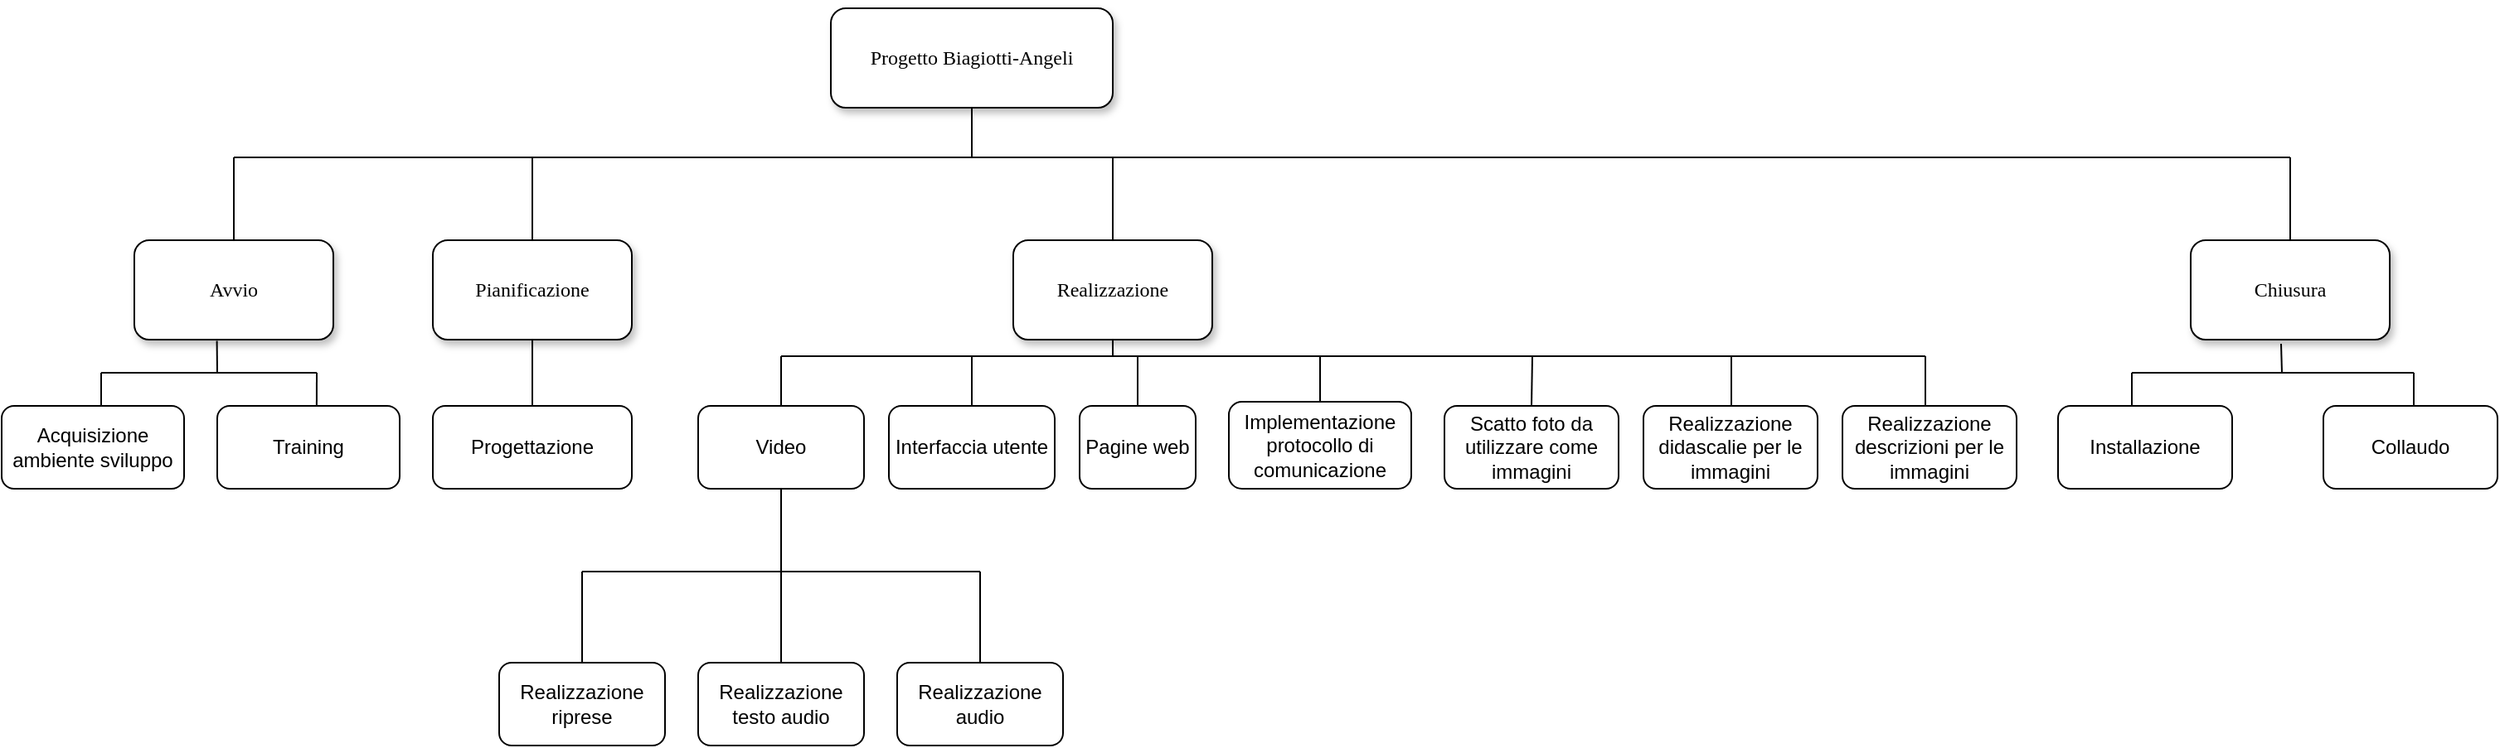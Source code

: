 <mxfile version="14.5.6" type="device"><diagram name="Page-1" id="10a91c8b-09ff-31b1-d368-03940ed4cc9e"><mxGraphModel dx="1968" dy="425" grid="1" gridSize="10" guides="1" tooltips="1" connect="1" arrows="1" fold="1" page="1" pageScale="1" pageWidth="1100" pageHeight="850" background="#ffffff" math="0" shadow="0"><root><mxCell id="0"/><mxCell id="1" parent="0"/><mxCell id="62893188c0fa7362-1" value="Progetto Biagiotti-Angeli" style="whiteSpace=wrap;html=1;rounded=1;shadow=1;labelBackgroundColor=none;strokeWidth=1;fontFamily=Verdana;fontSize=12;align=center;" parent="1" vertex="1"><mxGeometry x="370" y="30" width="170" height="60" as="geometry"/></mxCell><mxCell id="62893188c0fa7362-2" value="&lt;span&gt;Avvio&lt;/span&gt;" style="whiteSpace=wrap;html=1;rounded=1;shadow=1;labelBackgroundColor=none;strokeWidth=1;fontFamily=Verdana;fontSize=12;align=center;" parent="1" vertex="1"><mxGeometry x="-50" y="170" width="120" height="60" as="geometry"/></mxCell><mxCell id="62893188c0fa7362-9" value="&lt;span&gt;Realizzazione&lt;/span&gt;" style="whiteSpace=wrap;html=1;rounded=1;shadow=1;labelBackgroundColor=none;strokeWidth=1;fontFamily=Verdana;fontSize=12;align=center;" parent="1" vertex="1"><mxGeometry x="480" y="170" width="120" height="60" as="geometry"/></mxCell><mxCell id="62893188c0fa7362-12" value="&lt;span&gt;Pianificazione&lt;/span&gt;" style="whiteSpace=wrap;html=1;rounded=1;shadow=1;labelBackgroundColor=none;strokeWidth=1;fontFamily=Verdana;fontSize=12;align=center;" parent="1" vertex="1"><mxGeometry x="130" y="170" width="120" height="60" as="geometry"/></mxCell><mxCell id="cI-VMDlkCt1bXUR5sc1h-7" value="" style="endArrow=none;html=1;" parent="1" edge="1"><mxGeometry width="50" height="50" relative="1" as="geometry"><mxPoint x="10" y="120" as="sourcePoint"/><mxPoint x="1000" y="120" as="targetPoint"/></mxGeometry></mxCell><mxCell id="cI-VMDlkCt1bXUR5sc1h-8" value="Progettazione" style="rounded=1;whiteSpace=wrap;html=1;" parent="1" vertex="1"><mxGeometry x="130" y="270" width="120" height="50" as="geometry"/></mxCell><mxCell id="cI-VMDlkCt1bXUR5sc1h-12" value="" style="endArrow=none;html=1;entryX=0.5;entryY=1;entryDx=0;entryDy=0;" parent="1" target="62893188c0fa7362-1" edge="1"><mxGeometry width="50" height="50" relative="1" as="geometry"><mxPoint x="455" y="120" as="sourcePoint"/><mxPoint x="550" y="270" as="targetPoint"/></mxGeometry></mxCell><mxCell id="cI-VMDlkCt1bXUR5sc1h-13" value="" style="endArrow=none;html=1;exitX=0.5;exitY=0;exitDx=0;exitDy=0;" parent="1" source="62893188c0fa7362-2" edge="1"><mxGeometry width="50" height="50" relative="1" as="geometry"><mxPoint x="230" y="180" as="sourcePoint"/><mxPoint x="10" y="120" as="targetPoint"/></mxGeometry></mxCell><mxCell id="cI-VMDlkCt1bXUR5sc1h-14" value="" style="endArrow=none;html=1;exitX=0.5;exitY=0;exitDx=0;exitDy=0;" parent="1" source="62893188c0fa7362-12" edge="1"><mxGeometry width="50" height="50" relative="1" as="geometry"><mxPoint x="230" y="180" as="sourcePoint"/><mxPoint x="190" y="120" as="targetPoint"/></mxGeometry></mxCell><mxCell id="cI-VMDlkCt1bXUR5sc1h-15" value="" style="endArrow=none;html=1;exitX=0.5;exitY=0;exitDx=0;exitDy=0;" parent="1" source="62893188c0fa7362-9" edge="1"><mxGeometry width="50" height="50" relative="1" as="geometry"><mxPoint x="580" y="250" as="sourcePoint"/><mxPoint x="540" y="120" as="targetPoint"/></mxGeometry></mxCell><mxCell id="cI-VMDlkCt1bXUR5sc1h-17" value="Acquisizione ambiente sviluppo" style="rounded=1;whiteSpace=wrap;html=1;" parent="1" vertex="1"><mxGeometry x="-130" y="270" width="110" height="50" as="geometry"/></mxCell><mxCell id="cI-VMDlkCt1bXUR5sc1h-19" value="" style="endArrow=none;html=1;entryX=0.5;entryY=1;entryDx=0;entryDy=0;exitX=0.5;exitY=0;exitDx=0;exitDy=0;" parent="1" source="cI-VMDlkCt1bXUR5sc1h-8" target="62893188c0fa7362-12" edge="1"><mxGeometry width="50" height="50" relative="1" as="geometry"><mxPoint x="350" y="300" as="sourcePoint"/><mxPoint x="400" y="250" as="targetPoint"/></mxGeometry></mxCell><mxCell id="cI-VMDlkCt1bXUR5sc1h-22" value="Training" style="rounded=1;whiteSpace=wrap;html=1;" parent="1" vertex="1"><mxGeometry y="270" width="110" height="50" as="geometry"/></mxCell><mxCell id="cI-VMDlkCt1bXUR5sc1h-30" value="Interfaccia utente" style="rounded=1;whiteSpace=wrap;html=1;" parent="1" vertex="1"><mxGeometry x="405" y="270" width="100" height="50" as="geometry"/></mxCell><mxCell id="cI-VMDlkCt1bXUR5sc1h-31" value="Pagine web" style="rounded=1;whiteSpace=wrap;html=1;" parent="1" vertex="1"><mxGeometry x="520" y="270" width="70" height="50" as="geometry"/></mxCell><mxCell id="cI-VMDlkCt1bXUR5sc1h-32" value="Implementazione&lt;br&gt;protocollo di comunicazione" style="rounded=1;whiteSpace=wrap;html=1;" parent="1" vertex="1"><mxGeometry x="610" y="267.5" width="110" height="52.5" as="geometry"/></mxCell><mxCell id="cI-VMDlkCt1bXUR5sc1h-33" value="Realizzazione descrizioni per le immagini" style="rounded=1;whiteSpace=wrap;html=1;" parent="1" vertex="1"><mxGeometry x="980" y="270" width="105" height="50" as="geometry"/></mxCell><mxCell id="cI-VMDlkCt1bXUR5sc1h-40" value="Video" style="rounded=1;whiteSpace=wrap;html=1;" parent="1" vertex="1"><mxGeometry x="290" y="270" width="100" height="50" as="geometry"/></mxCell><mxCell id="cI-VMDlkCt1bXUR5sc1h-43" value="" style="endArrow=none;html=1;" parent="1" edge="1"><mxGeometry width="50" height="50" relative="1" as="geometry"><mxPoint x="-70" y="250" as="sourcePoint"/><mxPoint x="60" y="250" as="targetPoint"/><Array as="points"><mxPoint y="250"/></Array></mxGeometry></mxCell><mxCell id="cI-VMDlkCt1bXUR5sc1h-46" value="" style="endArrow=none;html=1;" parent="1" edge="1"><mxGeometry width="50" height="50" relative="1" as="geometry"><mxPoint x="-70" y="270" as="sourcePoint"/><mxPoint x="-70" y="250" as="targetPoint"/></mxGeometry></mxCell><mxCell id="cI-VMDlkCt1bXUR5sc1h-50" value="" style="endArrow=none;html=1;exitX=0.545;exitY=0;exitDx=0;exitDy=0;exitPerimeter=0;" parent="1" source="cI-VMDlkCt1bXUR5sc1h-22" edge="1"><mxGeometry width="50" height="50" relative="1" as="geometry"><mxPoint x="170" y="320" as="sourcePoint"/><mxPoint x="60" y="250" as="targetPoint"/></mxGeometry></mxCell><mxCell id="cI-VMDlkCt1bXUR5sc1h-51" value="" style="endArrow=none;html=1;entryX=0.415;entryY=1.012;entryDx=0;entryDy=0;entryPerimeter=0;" parent="1" target="62893188c0fa7362-2" edge="1"><mxGeometry width="50" height="50" relative="1" as="geometry"><mxPoint y="250" as="sourcePoint"/><mxPoint x="220" y="270" as="targetPoint"/></mxGeometry></mxCell><mxCell id="cI-VMDlkCt1bXUR5sc1h-52" value="" style="endArrow=none;html=1;" parent="1" edge="1"><mxGeometry width="50" height="50" relative="1" as="geometry"><mxPoint x="340" y="240" as="sourcePoint"/><mxPoint x="790" y="240" as="targetPoint"/></mxGeometry></mxCell><mxCell id="cI-VMDlkCt1bXUR5sc1h-53" value="" style="endArrow=none;html=1;entryX=0.5;entryY=1;entryDx=0;entryDy=0;" parent="1" target="62893188c0fa7362-9" edge="1"><mxGeometry width="50" height="50" relative="1" as="geometry"><mxPoint x="540" y="240" as="sourcePoint"/><mxPoint x="600" y="270" as="targetPoint"/></mxGeometry></mxCell><mxCell id="cI-VMDlkCt1bXUR5sc1h-54" value="" style="endArrow=none;html=1;exitX=0.5;exitY=0;exitDx=0;exitDy=0;" parent="1" source="cI-VMDlkCt1bXUR5sc1h-40" edge="1"><mxGeometry width="50" height="50" relative="1" as="geometry"><mxPoint x="550" y="320" as="sourcePoint"/><mxPoint x="340" y="240" as="targetPoint"/></mxGeometry></mxCell><mxCell id="cI-VMDlkCt1bXUR5sc1h-55" value="" style="endArrow=none;html=1;entryX=0.5;entryY=0;entryDx=0;entryDy=0;" parent="1" target="cI-VMDlkCt1bXUR5sc1h-30" edge="1"><mxGeometry width="50" height="50" relative="1" as="geometry"><mxPoint x="455" y="240" as="sourcePoint"/><mxPoint x="600" y="270" as="targetPoint"/></mxGeometry></mxCell><mxCell id="cI-VMDlkCt1bXUR5sc1h-56" value="" style="endArrow=none;html=1;entryX=0.5;entryY=0;entryDx=0;entryDy=0;" parent="1" target="cI-VMDlkCt1bXUR5sc1h-31" edge="1"><mxGeometry width="50" height="50" relative="1" as="geometry"><mxPoint x="555" y="240" as="sourcePoint"/><mxPoint x="600" y="270" as="targetPoint"/></mxGeometry></mxCell><mxCell id="cI-VMDlkCt1bXUR5sc1h-57" value="" style="endArrow=none;html=1;exitX=0.5;exitY=0;exitDx=0;exitDy=0;" parent="1" source="cI-VMDlkCt1bXUR5sc1h-32" edge="1"><mxGeometry width="50" height="50" relative="1" as="geometry"><mxPoint x="550" y="320" as="sourcePoint"/><mxPoint x="665" y="240" as="targetPoint"/></mxGeometry></mxCell><mxCell id="tjHPLGrKILUOuyvq2Z1v-2" value="Realizzazione riprese" style="rounded=1;whiteSpace=wrap;html=1;" vertex="1" parent="1"><mxGeometry x="170" y="425" width="100" height="50" as="geometry"/></mxCell><mxCell id="tjHPLGrKILUOuyvq2Z1v-3" value="Realizzazione testo audio" style="rounded=1;whiteSpace=wrap;html=1;" vertex="1" parent="1"><mxGeometry x="290" y="425" width="100" height="50" as="geometry"/></mxCell><mxCell id="tjHPLGrKILUOuyvq2Z1v-4" value="Realizzazione audio" style="rounded=1;whiteSpace=wrap;html=1;" vertex="1" parent="1"><mxGeometry x="410" y="425" width="100" height="50" as="geometry"/></mxCell><mxCell id="tjHPLGrKILUOuyvq2Z1v-6" value="" style="endArrow=none;html=1;entryX=0.5;entryY=1;entryDx=0;entryDy=0;" edge="1" parent="1" target="cI-VMDlkCt1bXUR5sc1h-40"><mxGeometry width="50" height="50" relative="1" as="geometry"><mxPoint x="340" y="370" as="sourcePoint"/><mxPoint x="380" y="320" as="targetPoint"/></mxGeometry></mxCell><mxCell id="tjHPLGrKILUOuyvq2Z1v-8" value="" style="endArrow=none;html=1;" edge="1" parent="1"><mxGeometry width="50" height="50" relative="1" as="geometry"><mxPoint x="220" y="370" as="sourcePoint"/><mxPoint x="460" y="370" as="targetPoint"/><Array as="points"><mxPoint x="340" y="370"/></Array></mxGeometry></mxCell><mxCell id="tjHPLGrKILUOuyvq2Z1v-9" value="" style="endArrow=none;html=1;exitX=0.5;exitY=0;exitDx=0;exitDy=0;" edge="1" parent="1" source="tjHPLGrKILUOuyvq2Z1v-3"><mxGeometry width="50" height="50" relative="1" as="geometry"><mxPoint x="340" y="420" as="sourcePoint"/><mxPoint x="340" y="370" as="targetPoint"/></mxGeometry></mxCell><mxCell id="tjHPLGrKILUOuyvq2Z1v-10" value="" style="endArrow=none;html=1;exitX=0.5;exitY=0;exitDx=0;exitDy=0;" edge="1" parent="1" source="tjHPLGrKILUOuyvq2Z1v-2"><mxGeometry width="50" height="50" relative="1" as="geometry"><mxPoint x="330" y="370" as="sourcePoint"/><mxPoint x="220" y="370" as="targetPoint"/></mxGeometry></mxCell><mxCell id="tjHPLGrKILUOuyvq2Z1v-11" value="" style="endArrow=none;html=1;exitX=0.5;exitY=0;exitDx=0;exitDy=0;" edge="1" parent="1" source="tjHPLGrKILUOuyvq2Z1v-4"><mxGeometry width="50" height="50" relative="1" as="geometry"><mxPoint x="330" y="370" as="sourcePoint"/><mxPoint x="460" y="370" as="targetPoint"/></mxGeometry></mxCell><mxCell id="tjHPLGrKILUOuyvq2Z1v-16" value="&lt;span&gt;Chiusura&lt;/span&gt;" style="whiteSpace=wrap;html=1;rounded=1;shadow=1;labelBackgroundColor=none;strokeWidth=1;fontFamily=Verdana;fontSize=12;align=center;" vertex="1" parent="1"><mxGeometry x="1190" y="170" width="120" height="60" as="geometry"/></mxCell><mxCell id="tjHPLGrKILUOuyvq2Z1v-19" value="" style="endArrow=none;html=1;exitX=0.5;exitY=0;exitDx=0;exitDy=0;" edge="1" parent="1" source="tjHPLGrKILUOuyvq2Z1v-16"><mxGeometry width="50" height="50" relative="1" as="geometry"><mxPoint x="730" y="250" as="sourcePoint"/><mxPoint x="1250" y="120" as="targetPoint"/></mxGeometry></mxCell><mxCell id="tjHPLGrKILUOuyvq2Z1v-24" value="" style="endArrow=none;html=1;" edge="1" parent="1"><mxGeometry width="50" height="50" relative="1" as="geometry"><mxPoint x="1000" y="120" as="sourcePoint"/><mxPoint x="1250" y="120" as="targetPoint"/></mxGeometry></mxCell><mxCell id="tjHPLGrKILUOuyvq2Z1v-25" value="Realizzazione didascalie per le immagini" style="rounded=1;whiteSpace=wrap;html=1;" vertex="1" parent="1"><mxGeometry x="860" y="270" width="105" height="50" as="geometry"/></mxCell><mxCell id="tjHPLGrKILUOuyvq2Z1v-26" value="" style="endArrow=none;html=1;" edge="1" parent="1"><mxGeometry width="50" height="50" relative="1" as="geometry"><mxPoint x="910" y="240" as="sourcePoint"/><mxPoint x="790" y="240" as="targetPoint"/></mxGeometry></mxCell><mxCell id="tjHPLGrKILUOuyvq2Z1v-29" value="Scatto foto da utilizzare come immagini" style="rounded=1;whiteSpace=wrap;html=1;" vertex="1" parent="1"><mxGeometry x="740" y="270" width="105" height="50" as="geometry"/></mxCell><mxCell id="tjHPLGrKILUOuyvq2Z1v-31" value="" style="endArrow=none;html=1;" edge="1" parent="1"><mxGeometry width="50" height="50" relative="1" as="geometry"><mxPoint x="1030" y="240" as="sourcePoint"/><mxPoint x="910" y="240" as="targetPoint"/></mxGeometry></mxCell><mxCell id="tjHPLGrKILUOuyvq2Z1v-38" value="" style="endArrow=none;html=1;" edge="1" parent="1"><mxGeometry width="50" height="50" relative="1" as="geometry"><mxPoint x="1030" y="270" as="sourcePoint"/><mxPoint x="1030" y="240" as="targetPoint"/></mxGeometry></mxCell><mxCell id="tjHPLGrKILUOuyvq2Z1v-39" value="" style="endArrow=none;html=1;" edge="1" parent="1"><mxGeometry width="50" height="50" relative="1" as="geometry"><mxPoint x="913" y="240" as="sourcePoint"/><mxPoint x="913" y="270" as="targetPoint"/></mxGeometry></mxCell><mxCell id="tjHPLGrKILUOuyvq2Z1v-41" value="Installazione" style="rounded=1;whiteSpace=wrap;html=1;" vertex="1" parent="1"><mxGeometry x="1110" y="270" width="105" height="50" as="geometry"/></mxCell><mxCell id="tjHPLGrKILUOuyvq2Z1v-42" value="Collaudo" style="rounded=1;whiteSpace=wrap;html=1;" vertex="1" parent="1"><mxGeometry x="1270" y="270" width="105" height="50" as="geometry"/></mxCell><mxCell id="tjHPLGrKILUOuyvq2Z1v-49" value="" style="endArrow=none;html=1;entryX=0.5;entryY=1;entryDx=0;entryDy=0;" edge="1" parent="1"><mxGeometry width="50" height="50" relative="1" as="geometry"><mxPoint x="1245" y="250" as="sourcePoint"/><mxPoint x="1244.5" y="232.5" as="targetPoint"/></mxGeometry></mxCell><mxCell id="tjHPLGrKILUOuyvq2Z1v-50" value="" style="endArrow=none;html=1;" edge="1" parent="1"><mxGeometry width="50" height="50" relative="1" as="geometry"><mxPoint x="1154.5" y="250" as="sourcePoint"/><mxPoint x="1324.5" y="250" as="targetPoint"/></mxGeometry></mxCell><mxCell id="tjHPLGrKILUOuyvq2Z1v-51" value="" style="endArrow=none;html=1;" edge="1" parent="1"><mxGeometry width="50" height="50" relative="1" as="geometry"><mxPoint x="1154.5" y="270" as="sourcePoint"/><mxPoint x="1154.5" y="250" as="targetPoint"/></mxGeometry></mxCell><mxCell id="tjHPLGrKILUOuyvq2Z1v-52" value="" style="endArrow=none;html=1;" edge="1" parent="1"><mxGeometry width="50" height="50" relative="1" as="geometry"><mxPoint x="1324.5" y="270" as="sourcePoint"/><mxPoint x="1324.5" y="250" as="targetPoint"/></mxGeometry></mxCell><mxCell id="tjHPLGrKILUOuyvq2Z1v-53" value="" style="endArrow=none;html=1;exitX=0.5;exitY=0;exitDx=0;exitDy=0;" edge="1" parent="1" source="tjHPLGrKILUOuyvq2Z1v-29"><mxGeometry width="50" height="50" relative="1" as="geometry"><mxPoint x="910" y="330" as="sourcePoint"/><mxPoint x="793" y="240" as="targetPoint"/></mxGeometry></mxCell></root></mxGraphModel></diagram></mxfile>